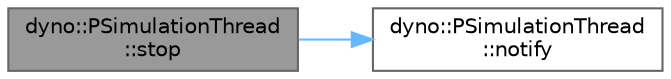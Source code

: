 digraph "dyno::PSimulationThread::stop"
{
 // LATEX_PDF_SIZE
  bgcolor="transparent";
  edge [fontname=Helvetica,fontsize=10,labelfontname=Helvetica,labelfontsize=10];
  node [fontname=Helvetica,fontsize=10,shape=box,height=0.2,width=0.4];
  rankdir="LR";
  Node1 [id="Node000001",label="dyno::PSimulationThread\l::stop",height=0.2,width=0.4,color="gray40", fillcolor="grey60", style="filled", fontcolor="black",tooltip=" "];
  Node1 -> Node2 [id="edge1_Node000001_Node000002",color="steelblue1",style="solid",tooltip=" "];
  Node2 [id="Node000002",label="dyno::PSimulationThread\l::notify",height=0.2,width=0.4,color="grey40", fillcolor="white", style="filled",URL="$classdyno_1_1_p_simulation_thread.html#adea9d0cba8dd2f70cc9b60c74c3b4071",tooltip=" "];
}
